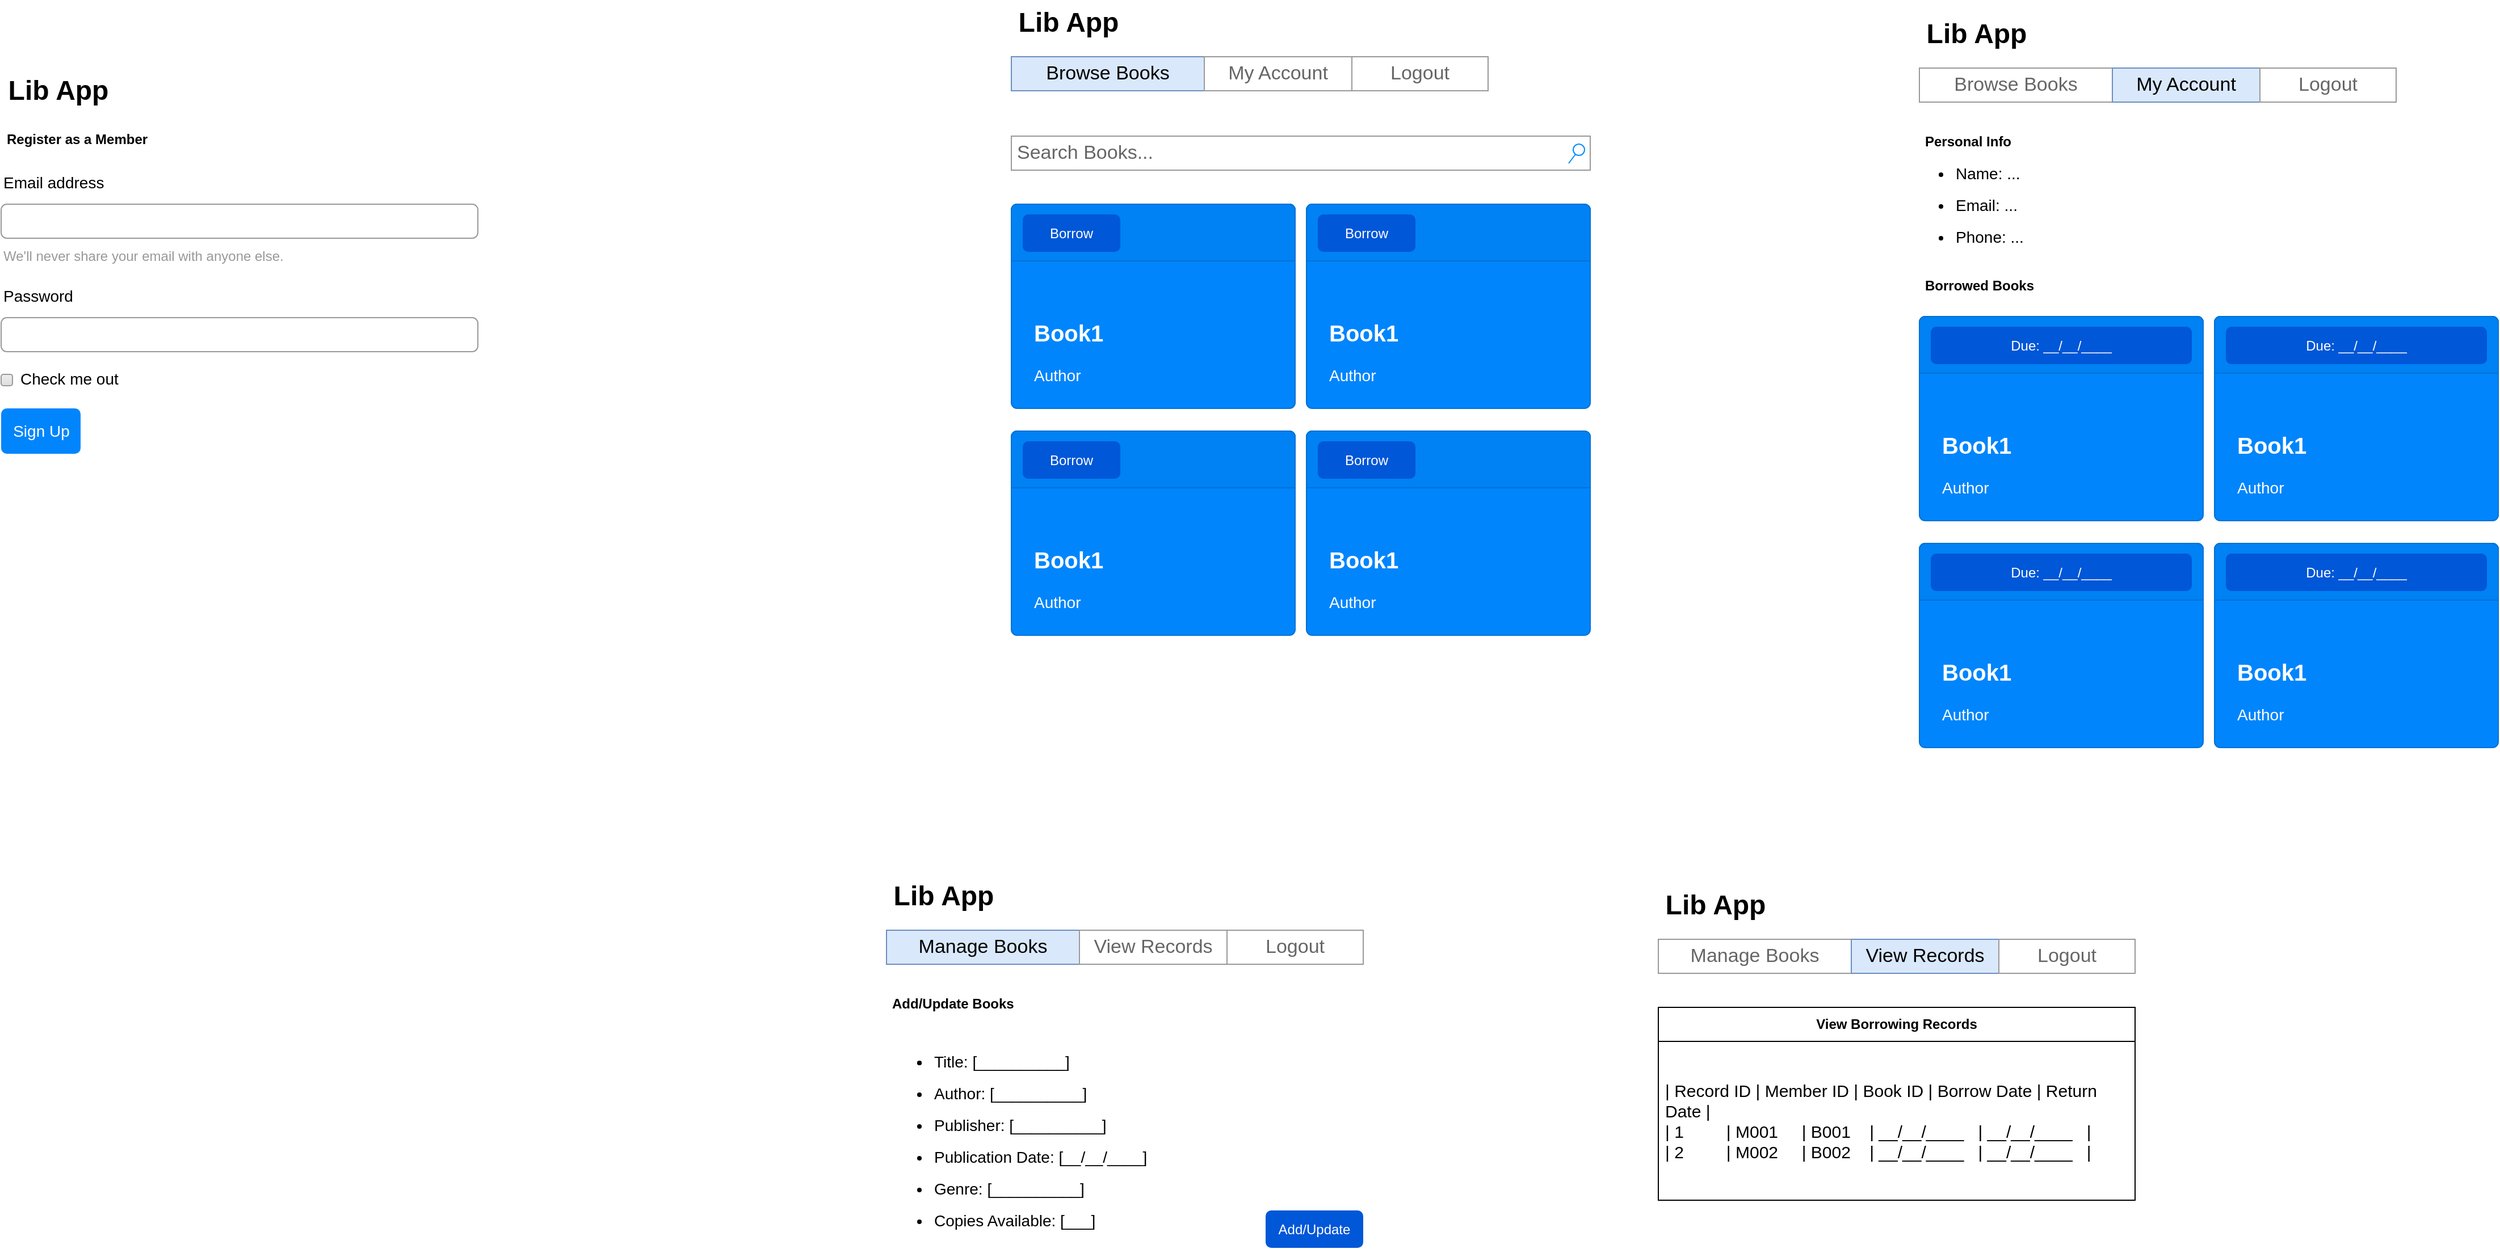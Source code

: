 <mxfile version="24.7.6" pages="3">
  <diagram name="Page-1" id="0YGSdIi3pWzssBNO3ysi">
    <mxGraphModel dx="4568" dy="1576" grid="1" gridSize="10" guides="1" tooltips="1" connect="1" arrows="1" fold="1" page="1" pageScale="1" pageWidth="850" pageHeight="1100" math="0" shadow="0">
      <root>
        <mxCell id="0" />
        <mxCell id="1" parent="0" />
        <mxCell id="WWXppitXivF2P4fgh3su-1" value="" style="swimlane;shape=mxgraph.bootstrap.anchor;strokeColor=#999999;fillColor=#ffffff;fontColor=#666666;childLayout=stackLayout;horizontal=0;startSize=0;horizontalStack=1;resizeParent=1;resizeParentMax=0;resizeLast=0;collapsible=0;marginBottom=0;whiteSpace=wrap;html=1;" vertex="1" parent="1">
          <mxGeometry x="-340" y="320" width="420" height="30" as="geometry" />
        </mxCell>
        <mxCell id="WWXppitXivF2P4fgh3su-3" value="Browse Books" style="text;strokeColor=#6c8ebf;align=center;verticalAlign=middle;spacingLeft=10;spacingRight=10;overflow=hidden;points=[[0,0.5],[1,0.5]];portConstraint=eastwest;rotatable=0;whiteSpace=wrap;html=1;fillColor=#dae8fc;fontSize=17;" vertex="1" parent="WWXppitXivF2P4fgh3su-1">
          <mxGeometry width="170" height="30" as="geometry" />
        </mxCell>
        <mxCell id="WWXppitXivF2P4fgh3su-4" value="My Account" style="text;strokeColor=inherit;align=center;verticalAlign=middle;spacingLeft=10;spacingRight=10;overflow=hidden;points=[[0,0.5],[1,0.5]];portConstraint=eastwest;rotatable=0;whiteSpace=wrap;html=1;fillColor=inherit;fontColor=inherit;fontSize=17;" vertex="1" parent="WWXppitXivF2P4fgh3su-1">
          <mxGeometry x="170" width="130" height="30" as="geometry" />
        </mxCell>
        <mxCell id="WWXppitXivF2P4fgh3su-5" value="Logout" style="text;strokeColor=inherit;align=center;verticalAlign=middle;spacingLeft=10;spacingRight=10;overflow=hidden;points=[[0,0.5],[1,0.5]];portConstraint=eastwest;rotatable=0;whiteSpace=wrap;html=1;fillColor=inherit;fontColor=inherit;fontSize=17;" vertex="1" parent="WWXppitXivF2P4fgh3su-1">
          <mxGeometry x="300" width="120" height="30" as="geometry" />
        </mxCell>
        <mxCell id="WWXppitXivF2P4fgh3su-14" value="Search Books..." style="strokeWidth=1;shadow=0;dashed=0;align=center;html=1;shape=mxgraph.mockup.forms.searchBox;strokeColor=#999999;mainText=;strokeColor2=#008cff;fontColor=#666666;fontSize=17;align=left;spacingLeft=3;whiteSpace=wrap;" vertex="1" parent="1">
          <mxGeometry x="-340" y="390" width="510" height="30" as="geometry" />
        </mxCell>
        <mxCell id="WWXppitXivF2P4fgh3su-17" value="&lt;b&gt;&lt;font style=&quot;font-size: 20px&quot;&gt;Book1&lt;/font&gt;&lt;/b&gt;&lt;br style=&quot;font-size: 14px&quot;&gt;&lt;br style=&quot;font-size: 14px&quot;&gt;Author" style="html=1;shadow=0;dashed=0;shape=mxgraph.bootstrap.rrect;rSize=5;strokeColor=#0071D5;html=1;whiteSpace=wrap;fillColor=#0085FC;fontColor=#ffffff;verticalAlign=bottom;align=left;spacing=20;spacingBottom=0;fontSize=14;" vertex="1" parent="1">
          <mxGeometry x="-340" y="450" width="250" height="180" as="geometry" />
        </mxCell>
        <mxCell id="WWXppitXivF2P4fgh3su-18" value="" style="html=1;shadow=0;dashed=0;shape=mxgraph.bootstrap.topButton;rSize=5;perimeter=none;whiteSpace=wrap;fillColor=#0081F4;strokeColor=#0071D5;fontColor=#ffffff;resizeWidth=1;fontSize=18;align=left;spacing=20;" vertex="1" parent="WWXppitXivF2P4fgh3su-17">
          <mxGeometry width="250" height="50" relative="1" as="geometry" />
        </mxCell>
        <mxCell id="j_sZR95B3NQtM3cPO6Pd-1" value="Borrow" style="rounded=1;fillColor=#0057D8;strokeColor=none;html=1;whiteSpace=wrap;fontColor=#ffffff;align=center;verticalAlign=middle;fontStyle=0;fontSize=12;sketch=0;" vertex="1" parent="WWXppitXivF2P4fgh3su-17">
          <mxGeometry x="10" y="9" width="86" height="33" as="geometry" />
        </mxCell>
        <mxCell id="zRgb0IUWuFot1mTM46Cf-1" value="Lib App" style="text;strokeColor=none;fillColor=none;html=1;fontSize=24;fontStyle=1;verticalAlign=middle;align=center;" vertex="1" parent="1">
          <mxGeometry x="-340" y="270" width="100" height="40" as="geometry" />
        </mxCell>
        <mxCell id="j_sZR95B3NQtM3cPO6Pd-2" value="&lt;b&gt;&lt;font style=&quot;font-size: 20px&quot;&gt;Book1&lt;/font&gt;&lt;/b&gt;&lt;br style=&quot;font-size: 14px&quot;&gt;&lt;br style=&quot;font-size: 14px&quot;&gt;Author" style="html=1;shadow=0;dashed=0;shape=mxgraph.bootstrap.rrect;rSize=5;strokeColor=#0071D5;html=1;whiteSpace=wrap;fillColor=#0085FC;fontColor=#ffffff;verticalAlign=bottom;align=left;spacing=20;spacingBottom=0;fontSize=14;" vertex="1" parent="1">
          <mxGeometry x="-80" y="450" width="250" height="180" as="geometry" />
        </mxCell>
        <mxCell id="j_sZR95B3NQtM3cPO6Pd-3" value="" style="html=1;shadow=0;dashed=0;shape=mxgraph.bootstrap.topButton;rSize=5;perimeter=none;whiteSpace=wrap;fillColor=#0081F4;strokeColor=#0071D5;fontColor=#ffffff;resizeWidth=1;fontSize=18;align=left;spacing=20;" vertex="1" parent="j_sZR95B3NQtM3cPO6Pd-2">
          <mxGeometry width="250" height="50" relative="1" as="geometry" />
        </mxCell>
        <mxCell id="j_sZR95B3NQtM3cPO6Pd-4" value="Borrow" style="rounded=1;fillColor=#0057D8;strokeColor=none;html=1;whiteSpace=wrap;fontColor=#ffffff;align=center;verticalAlign=middle;fontStyle=0;fontSize=12;sketch=0;" vertex="1" parent="j_sZR95B3NQtM3cPO6Pd-2">
          <mxGeometry x="10" y="9" width="86" height="33" as="geometry" />
        </mxCell>
        <mxCell id="j_sZR95B3NQtM3cPO6Pd-5" value="&lt;b&gt;&lt;font style=&quot;font-size: 20px&quot;&gt;Book1&lt;/font&gt;&lt;/b&gt;&lt;br style=&quot;font-size: 14px&quot;&gt;&lt;br style=&quot;font-size: 14px&quot;&gt;Author" style="html=1;shadow=0;dashed=0;shape=mxgraph.bootstrap.rrect;rSize=5;strokeColor=#0071D5;html=1;whiteSpace=wrap;fillColor=#0085FC;fontColor=#ffffff;verticalAlign=bottom;align=left;spacing=20;spacingBottom=0;fontSize=14;" vertex="1" parent="1">
          <mxGeometry x="-340" y="650" width="250" height="180" as="geometry" />
        </mxCell>
        <mxCell id="j_sZR95B3NQtM3cPO6Pd-6" value="" style="html=1;shadow=0;dashed=0;shape=mxgraph.bootstrap.topButton;rSize=5;perimeter=none;whiteSpace=wrap;fillColor=#0081F4;strokeColor=#0071D5;fontColor=#ffffff;resizeWidth=1;fontSize=18;align=left;spacing=20;" vertex="1" parent="j_sZR95B3NQtM3cPO6Pd-5">
          <mxGeometry width="250" height="50" relative="1" as="geometry" />
        </mxCell>
        <mxCell id="j_sZR95B3NQtM3cPO6Pd-7" value="Borrow" style="rounded=1;fillColor=#0057D8;strokeColor=none;html=1;whiteSpace=wrap;fontColor=#ffffff;align=center;verticalAlign=middle;fontStyle=0;fontSize=12;sketch=0;" vertex="1" parent="j_sZR95B3NQtM3cPO6Pd-5">
          <mxGeometry x="10" y="9" width="86" height="33" as="geometry" />
        </mxCell>
        <mxCell id="j_sZR95B3NQtM3cPO6Pd-8" value="&lt;b&gt;&lt;font style=&quot;font-size: 20px&quot;&gt;Book1&lt;/font&gt;&lt;/b&gt;&lt;br style=&quot;font-size: 14px&quot;&gt;&lt;br style=&quot;font-size: 14px&quot;&gt;Author" style="html=1;shadow=0;dashed=0;shape=mxgraph.bootstrap.rrect;rSize=5;strokeColor=#0071D5;html=1;whiteSpace=wrap;fillColor=#0085FC;fontColor=#ffffff;verticalAlign=bottom;align=left;spacing=20;spacingBottom=0;fontSize=14;" vertex="1" parent="1">
          <mxGeometry x="-80" y="650" width="250" height="180" as="geometry" />
        </mxCell>
        <mxCell id="j_sZR95B3NQtM3cPO6Pd-9" value="" style="html=1;shadow=0;dashed=0;shape=mxgraph.bootstrap.topButton;rSize=5;perimeter=none;whiteSpace=wrap;fillColor=#0081F4;strokeColor=#0071D5;fontColor=#ffffff;resizeWidth=1;fontSize=18;align=left;spacing=20;" vertex="1" parent="j_sZR95B3NQtM3cPO6Pd-8">
          <mxGeometry width="250" height="50" relative="1" as="geometry" />
        </mxCell>
        <mxCell id="j_sZR95B3NQtM3cPO6Pd-10" value="Borrow" style="rounded=1;fillColor=#0057D8;strokeColor=none;html=1;whiteSpace=wrap;fontColor=#ffffff;align=center;verticalAlign=middle;fontStyle=0;fontSize=12;sketch=0;" vertex="1" parent="j_sZR95B3NQtM3cPO6Pd-8">
          <mxGeometry x="10" y="9" width="86" height="33" as="geometry" />
        </mxCell>
        <mxCell id="juu4pUJvwcHYDgRE1Upf-1" value="Email address" style="fillColor=none;strokeColor=none;align=left;fontSize=14;" vertex="1" parent="1">
          <mxGeometry x="-1230" y="410.0" width="260" height="40" as="geometry" />
        </mxCell>
        <mxCell id="juu4pUJvwcHYDgRE1Upf-2" value="" style="html=1;shadow=0;dashed=0;shape=mxgraph.bootstrap.rrect;rSize=5;fillColor=none;strokeColor=#999999;align=left;spacing=15;fontSize=14;fontColor=#6C767D;" vertex="1" parent="1">
          <mxGeometry x="-1230" y="450" width="420" height="30" as="geometry" />
        </mxCell>
        <mxCell id="juu4pUJvwcHYDgRE1Upf-3" value="We&#39;ll never share your email with anyone else." style="fillColor=none;strokeColor=none;align=left;spacing=2;fontSize=12;fontColor=#999999;" vertex="1" parent="1">
          <mxGeometry x="-1230" y="480.0" width="260" height="30" as="geometry" />
        </mxCell>
        <mxCell id="juu4pUJvwcHYDgRE1Upf-4" value="Password" style="fillColor=none;strokeColor=none;align=left;fontSize=14;" vertex="1" parent="1">
          <mxGeometry x="-1230" y="510.0" width="260" height="40" as="geometry" />
        </mxCell>
        <mxCell id="juu4pUJvwcHYDgRE1Upf-5" value="" style="html=1;shadow=0;dashed=0;shape=mxgraph.bootstrap.rrect;rSize=5;fillColor=none;strokeColor=#999999;align=left;spacing=15;fontSize=14;fontColor=#6C767D;" vertex="1" parent="1">
          <mxGeometry x="-1230" y="550" width="420" height="30" as="geometry" />
        </mxCell>
        <mxCell id="juu4pUJvwcHYDgRE1Upf-6" value="Check me out" style="html=1;shadow=0;dashed=0;shape=mxgraph.bootstrap.rrect;rSize=2;fillColor=#EDEDED;strokeColor=#999999;align=left;fontSize=14;fontColor=#000000;labelPosition=right;verticalLabelPosition=middle;verticalAlign=middle;spacingLeft=5;spacingTop=-2;gradientColor=#DEDEDE;" vertex="1" parent="1">
          <mxGeometry x="-1230" y="600.0" width="10" height="10" as="geometry" />
        </mxCell>
        <mxCell id="juu4pUJvwcHYDgRE1Upf-7" value="Sign Up" style="html=1;shadow=0;dashed=0;shape=mxgraph.bootstrap.rrect;rSize=5;fillColor=#0085FC;strokeColor=none;align=center;fontSize=14;fontColor=#FFFFFF;" vertex="1" parent="1">
          <mxGeometry x="-1230" y="630.0" width="70" height="40" as="geometry" />
        </mxCell>
        <mxCell id="juu4pUJvwcHYDgRE1Upf-30" value="" style="swimlane;shape=mxgraph.bootstrap.anchor;strokeColor=#999999;fillColor=#ffffff;fontColor=#666666;childLayout=stackLayout;horizontal=0;startSize=0;horizontalStack=1;resizeParent=1;resizeParentMax=0;resizeLast=0;collapsible=0;marginBottom=0;whiteSpace=wrap;html=1;" vertex="1" parent="1">
          <mxGeometry x="460" y="330" width="420" height="30" as="geometry" />
        </mxCell>
        <mxCell id="juu4pUJvwcHYDgRE1Upf-32" value="Browse Books" style="text;strokeColor=inherit;align=center;verticalAlign=middle;spacingLeft=10;spacingRight=10;overflow=hidden;points=[[0,0.5],[1,0.5]];portConstraint=eastwest;rotatable=0;whiteSpace=wrap;html=1;fillColor=inherit;fontColor=inherit;fontSize=17;" vertex="1" parent="juu4pUJvwcHYDgRE1Upf-30">
          <mxGeometry width="170" height="30" as="geometry" />
        </mxCell>
        <mxCell id="juu4pUJvwcHYDgRE1Upf-33" value="My Account" style="text;strokeColor=#6c8ebf;align=center;verticalAlign=middle;spacingLeft=10;spacingRight=10;overflow=hidden;points=[[0,0.5],[1,0.5]];portConstraint=eastwest;rotatable=0;whiteSpace=wrap;html=1;fillColor=#dae8fc;fontSize=17;" vertex="1" parent="juu4pUJvwcHYDgRE1Upf-30">
          <mxGeometry x="170" width="130" height="30" as="geometry" />
        </mxCell>
        <mxCell id="juu4pUJvwcHYDgRE1Upf-34" value="Logout" style="text;strokeColor=inherit;align=center;verticalAlign=middle;spacingLeft=10;spacingRight=10;overflow=hidden;points=[[0,0.5],[1,0.5]];portConstraint=eastwest;rotatable=0;whiteSpace=wrap;html=1;fillColor=inherit;fontColor=inherit;fontSize=17;" vertex="1" parent="juu4pUJvwcHYDgRE1Upf-30">
          <mxGeometry x="300" width="120" height="30" as="geometry" />
        </mxCell>
        <mxCell id="juu4pUJvwcHYDgRE1Upf-36" value="&lt;b&gt;&lt;font style=&quot;font-size: 20px&quot;&gt;Book1&lt;/font&gt;&lt;/b&gt;&lt;br style=&quot;font-size: 14px&quot;&gt;&lt;br style=&quot;font-size: 14px&quot;&gt;Author" style="html=1;shadow=0;dashed=0;shape=mxgraph.bootstrap.rrect;rSize=5;strokeColor=#0071D5;html=1;whiteSpace=wrap;fillColor=#0085FC;fontColor=#ffffff;verticalAlign=bottom;align=left;spacing=20;spacingBottom=0;fontSize=14;container=0;" vertex="1" parent="1">
          <mxGeometry x="460" y="549" width="250" height="180" as="geometry" />
        </mxCell>
        <mxCell id="juu4pUJvwcHYDgRE1Upf-39" value="Lib App" style="text;strokeColor=none;fillColor=none;html=1;fontSize=24;fontStyle=1;verticalAlign=middle;align=center;" vertex="1" parent="1">
          <mxGeometry x="460" y="280" width="100" height="40" as="geometry" />
        </mxCell>
        <mxCell id="juu4pUJvwcHYDgRE1Upf-50" value="Borrowed Books" style="text;align=left;fontStyle=1;verticalAlign=middle;spacingLeft=3;spacingRight=3;strokeColor=none;rotatable=0;points=[[0,0.5],[1,0.5]];portConstraint=eastwest;html=1;" vertex="1" parent="1">
          <mxGeometry x="460" y="509" width="80" height="26" as="geometry" />
        </mxCell>
        <mxCell id="juu4pUJvwcHYDgRE1Upf-37" value="" style="html=1;shadow=0;dashed=0;shape=mxgraph.bootstrap.topButton;rSize=5;perimeter=none;whiteSpace=wrap;fillColor=#0081F4;strokeColor=#0071D5;fontColor=#ffffff;resizeWidth=1;fontSize=18;align=left;spacing=20;" vertex="1" parent="1">
          <mxGeometry x="460" y="549" width="250" height="50" as="geometry" />
        </mxCell>
        <mxCell id="juu4pUJvwcHYDgRE1Upf-38" value="Due: __/__/____" style="rounded=1;fillColor=#0057D8;strokeColor=none;html=1;whiteSpace=wrap;fontColor=#ffffff;align=center;verticalAlign=middle;fontStyle=0;fontSize=12;sketch=0;" vertex="1" parent="1">
          <mxGeometry x="470" y="558" width="230" height="33" as="geometry" />
        </mxCell>
        <mxCell id="juu4pUJvwcHYDgRE1Upf-51" value="&lt;b&gt;&lt;font style=&quot;font-size: 20px&quot;&gt;Book1&lt;/font&gt;&lt;/b&gt;&lt;br style=&quot;font-size: 14px&quot;&gt;&lt;br style=&quot;font-size: 14px&quot;&gt;Author" style="html=1;shadow=0;dashed=0;shape=mxgraph.bootstrap.rrect;rSize=5;strokeColor=#0071D5;html=1;whiteSpace=wrap;fillColor=#0085FC;fontColor=#ffffff;verticalAlign=bottom;align=left;spacing=20;spacingBottom=0;fontSize=14;container=0;" vertex="1" parent="1">
          <mxGeometry x="720" y="549" width="250" height="180" as="geometry" />
        </mxCell>
        <mxCell id="juu4pUJvwcHYDgRE1Upf-52" value="" style="html=1;shadow=0;dashed=0;shape=mxgraph.bootstrap.topButton;rSize=5;perimeter=none;whiteSpace=wrap;fillColor=#0081F4;strokeColor=#0071D5;fontColor=#ffffff;resizeWidth=1;fontSize=18;align=left;spacing=20;" vertex="1" parent="1">
          <mxGeometry x="720" y="549" width="250" height="50" as="geometry" />
        </mxCell>
        <mxCell id="juu4pUJvwcHYDgRE1Upf-53" value="Due: __/__/____" style="rounded=1;fillColor=#0057D8;strokeColor=none;html=1;whiteSpace=wrap;fontColor=#ffffff;align=center;verticalAlign=middle;fontStyle=0;fontSize=12;sketch=0;" vertex="1" parent="1">
          <mxGeometry x="730" y="558" width="230" height="33" as="geometry" />
        </mxCell>
        <mxCell id="juu4pUJvwcHYDgRE1Upf-54" value="&lt;b&gt;&lt;font style=&quot;font-size: 20px&quot;&gt;Book1&lt;/font&gt;&lt;/b&gt;&lt;br style=&quot;font-size: 14px&quot;&gt;&lt;br style=&quot;font-size: 14px&quot;&gt;Author" style="html=1;shadow=0;dashed=0;shape=mxgraph.bootstrap.rrect;rSize=5;strokeColor=#0071D5;html=1;whiteSpace=wrap;fillColor=#0085FC;fontColor=#ffffff;verticalAlign=bottom;align=left;spacing=20;spacingBottom=0;fontSize=14;container=0;" vertex="1" parent="1">
          <mxGeometry x="460" y="749" width="250" height="180" as="geometry" />
        </mxCell>
        <mxCell id="juu4pUJvwcHYDgRE1Upf-55" value="" style="html=1;shadow=0;dashed=0;shape=mxgraph.bootstrap.topButton;rSize=5;perimeter=none;whiteSpace=wrap;fillColor=#0081F4;strokeColor=#0071D5;fontColor=#ffffff;resizeWidth=1;fontSize=18;align=left;spacing=20;" vertex="1" parent="1">
          <mxGeometry x="460" y="749" width="250" height="50" as="geometry" />
        </mxCell>
        <mxCell id="juu4pUJvwcHYDgRE1Upf-56" value="Due: __/__/____" style="rounded=1;fillColor=#0057D8;strokeColor=none;html=1;whiteSpace=wrap;fontColor=#ffffff;align=center;verticalAlign=middle;fontStyle=0;fontSize=12;sketch=0;" vertex="1" parent="1">
          <mxGeometry x="470" y="758" width="230" height="33" as="geometry" />
        </mxCell>
        <mxCell id="juu4pUJvwcHYDgRE1Upf-57" value="&lt;b&gt;&lt;font style=&quot;font-size: 20px&quot;&gt;Book1&lt;/font&gt;&lt;/b&gt;&lt;br style=&quot;font-size: 14px&quot;&gt;&lt;br style=&quot;font-size: 14px&quot;&gt;Author" style="html=1;shadow=0;dashed=0;shape=mxgraph.bootstrap.rrect;rSize=5;strokeColor=#0071D5;html=1;whiteSpace=wrap;fillColor=#0085FC;fontColor=#ffffff;verticalAlign=bottom;align=left;spacing=20;spacingBottom=0;fontSize=14;container=0;" vertex="1" parent="1">
          <mxGeometry x="720" y="749" width="250" height="180" as="geometry" />
        </mxCell>
        <mxCell id="juu4pUJvwcHYDgRE1Upf-58" value="" style="html=1;shadow=0;dashed=0;shape=mxgraph.bootstrap.topButton;rSize=5;perimeter=none;whiteSpace=wrap;fillColor=#0081F4;strokeColor=#0071D5;fontColor=#ffffff;resizeWidth=1;fontSize=18;align=left;spacing=20;" vertex="1" parent="1">
          <mxGeometry x="720" y="749" width="250" height="50" as="geometry" />
        </mxCell>
        <mxCell id="juu4pUJvwcHYDgRE1Upf-59" value="Due: __/__/____" style="rounded=1;fillColor=#0057D8;strokeColor=none;html=1;whiteSpace=wrap;fontColor=#ffffff;align=center;verticalAlign=middle;fontStyle=0;fontSize=12;sketch=0;" vertex="1" parent="1">
          <mxGeometry x="730" y="758" width="230" height="33" as="geometry" />
        </mxCell>
        <mxCell id="juu4pUJvwcHYDgRE1Upf-60" value="Personal Info" style="text;align=left;fontStyle=1;verticalAlign=middle;spacingLeft=3;spacingRight=3;strokeColor=none;rotatable=0;points=[[0,0.5],[1,0.5]];portConstraint=eastwest;html=1;" vertex="1" parent="1">
          <mxGeometry x="460" y="382" width="80" height="26" as="geometry" />
        </mxCell>
        <mxCell id="juu4pUJvwcHYDgRE1Upf-61" value="&lt;ul style=&quot;font-size: 14px; line-height: 200%;&quot;&gt;&lt;li style=&quot;font-size: 14px;&quot;&gt;Name: ...&lt;/li&gt;&lt;li style=&quot;font-size: 14px;&quot;&gt;Email: ...&lt;/li&gt;&lt;li style=&quot;font-size: 14px;&quot;&gt;Phone: ...&amp;nbsp;&lt;/li&gt;&lt;/ul&gt;" style="text;strokeColor=none;fillColor=none;html=1;whiteSpace=wrap;verticalAlign=middle;overflow=hidden;fontSize=14;" vertex="1" parent="1">
          <mxGeometry x="450" y="390" width="290" height="120" as="geometry" />
        </mxCell>
        <mxCell id="juu4pUJvwcHYDgRE1Upf-80" value="" style="swimlane;shape=mxgraph.bootstrap.anchor;strokeColor=#999999;fillColor=#ffffff;fontColor=#666666;childLayout=stackLayout;horizontal=0;startSize=0;horizontalStack=1;resizeParent=1;resizeParentMax=0;resizeLast=0;collapsible=0;marginBottom=0;whiteSpace=wrap;html=1;" vertex="1" parent="1">
          <mxGeometry x="-450" y="1090" width="420" height="30" as="geometry" />
        </mxCell>
        <mxCell id="juu4pUJvwcHYDgRE1Upf-81" value="Manage Books" style="text;strokeColor=#6c8ebf;align=center;verticalAlign=middle;spacingLeft=10;spacingRight=10;overflow=hidden;points=[[0,0.5],[1,0.5]];portConstraint=eastwest;rotatable=0;whiteSpace=wrap;html=1;fillColor=#dae8fc;fontSize=17;" vertex="1" parent="juu4pUJvwcHYDgRE1Upf-80">
          <mxGeometry width="170" height="30" as="geometry" />
        </mxCell>
        <mxCell id="juu4pUJvwcHYDgRE1Upf-82" value="View Records" style="text;strokeColor=inherit;align=center;verticalAlign=middle;spacingLeft=10;spacingRight=10;overflow=hidden;points=[[0,0.5],[1,0.5]];portConstraint=eastwest;rotatable=0;whiteSpace=wrap;html=1;fillColor=inherit;fontColor=inherit;fontSize=17;" vertex="1" parent="juu4pUJvwcHYDgRE1Upf-80">
          <mxGeometry x="170" width="130" height="30" as="geometry" />
        </mxCell>
        <mxCell id="juu4pUJvwcHYDgRE1Upf-83" value="Logout" style="text;strokeColor=inherit;align=center;verticalAlign=middle;spacingLeft=10;spacingRight=10;overflow=hidden;points=[[0,0.5],[1,0.5]];portConstraint=eastwest;rotatable=0;whiteSpace=wrap;html=1;fillColor=inherit;fontColor=inherit;fontSize=17;" vertex="1" parent="juu4pUJvwcHYDgRE1Upf-80">
          <mxGeometry x="300" width="120" height="30" as="geometry" />
        </mxCell>
        <mxCell id="juu4pUJvwcHYDgRE1Upf-84" value="Lib App" style="text;strokeColor=none;fillColor=none;html=1;fontSize=24;fontStyle=1;verticalAlign=middle;align=center;" vertex="1" parent="1">
          <mxGeometry x="-450" y="1040" width="100" height="40" as="geometry" />
        </mxCell>
        <mxCell id="juu4pUJvwcHYDgRE1Upf-86" value="Add/Update Books" style="text;align=left;fontStyle=1;verticalAlign=middle;spacingLeft=3;spacingRight=3;strokeColor=none;rotatable=0;points=[[0,0.5],[1,0.5]];portConstraint=eastwest;html=1;" vertex="1" parent="1">
          <mxGeometry x="-450" y="1142" width="80" height="26" as="geometry" />
        </mxCell>
        <mxCell id="juu4pUJvwcHYDgRE1Upf-87" value="&lt;ul style=&quot;line-height: 200%;&quot;&gt;&lt;li style=&quot;&quot;&gt;&lt;li style=&quot;&quot;&gt;Title: [__________]&lt;/li&gt;&lt;li style=&quot;&quot;&gt;Author: [__________]&amp;nbsp; &amp;nbsp;&amp;nbsp;&lt;/li&gt;&lt;li style=&quot;&quot;&gt;Publisher: [__________]&amp;nbsp;&lt;/li&gt;&lt;li style=&quot;&quot;&gt;Publication Date: [__/__/____]&amp;nbsp;&lt;/li&gt;&lt;li style=&quot;&quot;&gt;Genre: [__________]&amp;nbsp; &amp;nbsp; &amp;nbsp;&lt;/li&gt;&lt;li style=&quot;&quot;&gt;Copies Available: [___]&lt;/li&gt;&lt;/li&gt;&lt;/ul&gt;" style="text;strokeColor=none;fillColor=none;html=1;whiteSpace=wrap;verticalAlign=middle;overflow=hidden;fontSize=14;" vertex="1" parent="1">
          <mxGeometry x="-450" y="1175" width="290" height="180" as="geometry" />
        </mxCell>
        <mxCell id="juu4pUJvwcHYDgRE1Upf-88" value="Add/Update" style="rounded=1;fillColor=#0057D8;strokeColor=none;html=1;whiteSpace=wrap;fontColor=#ffffff;align=center;verticalAlign=middle;fontStyle=0;fontSize=12;sketch=0;" vertex="1" parent="1">
          <mxGeometry x="-116" y="1337" width="86" height="33" as="geometry" />
        </mxCell>
        <mxCell id="juu4pUJvwcHYDgRE1Upf-90" value="" style="swimlane;shape=mxgraph.bootstrap.anchor;strokeColor=#999999;fillColor=#ffffff;fontColor=#666666;childLayout=stackLayout;horizontal=0;startSize=0;horizontalStack=1;resizeParent=1;resizeParentMax=0;resizeLast=0;collapsible=0;marginBottom=0;whiteSpace=wrap;html=1;" vertex="1" parent="1">
          <mxGeometry x="230" y="1098" width="420" height="30" as="geometry" />
        </mxCell>
        <mxCell id="juu4pUJvwcHYDgRE1Upf-91" value="Manage Books" style="text;strokeColor=inherit;align=center;verticalAlign=middle;spacingLeft=10;spacingRight=10;overflow=hidden;points=[[0,0.5],[1,0.5]];portConstraint=eastwest;rotatable=0;whiteSpace=wrap;html=1;fillColor=inherit;fontColor=inherit;fontSize=17;" vertex="1" parent="juu4pUJvwcHYDgRE1Upf-90">
          <mxGeometry width="170" height="30" as="geometry" />
        </mxCell>
        <mxCell id="juu4pUJvwcHYDgRE1Upf-92" value="View Records" style="text;strokeColor=#6c8ebf;align=center;verticalAlign=middle;spacingLeft=10;spacingRight=10;overflow=hidden;points=[[0,0.5],[1,0.5]];portConstraint=eastwest;rotatable=0;whiteSpace=wrap;html=1;fillColor=#dae8fc;fontSize=17;" vertex="1" parent="juu4pUJvwcHYDgRE1Upf-90">
          <mxGeometry x="170" width="130" height="30" as="geometry" />
        </mxCell>
        <mxCell id="juu4pUJvwcHYDgRE1Upf-93" value="Logout" style="text;strokeColor=inherit;align=center;verticalAlign=middle;spacingLeft=10;spacingRight=10;overflow=hidden;points=[[0,0.5],[1,0.5]];portConstraint=eastwest;rotatable=0;whiteSpace=wrap;html=1;fillColor=inherit;fontColor=inherit;fontSize=17;" vertex="1" parent="juu4pUJvwcHYDgRE1Upf-90">
          <mxGeometry x="300" width="120" height="30" as="geometry" />
        </mxCell>
        <mxCell id="juu4pUJvwcHYDgRE1Upf-94" value="Lib App" style="text;strokeColor=none;fillColor=none;html=1;fontSize=24;fontStyle=1;verticalAlign=middle;align=center;" vertex="1" parent="1">
          <mxGeometry x="230" y="1048" width="100" height="40" as="geometry" />
        </mxCell>
        <mxCell id="juu4pUJvwcHYDgRE1Upf-99" value="&lt;span style=&quot;font-weight: 700; text-align: left; text-wrap: nowrap;&quot;&gt;View Borrowing Records&lt;/span&gt;" style="swimlane;fontStyle=0;childLayout=stackLayout;horizontal=1;startSize=30;horizontalStack=0;resizeParent=1;resizeParentMax=0;resizeLast=0;collapsible=1;marginBottom=0;whiteSpace=wrap;html=1;" vertex="1" parent="1">
          <mxGeometry x="230" y="1158" width="420" height="170" as="geometry" />
        </mxCell>
        <mxCell id="juu4pUJvwcHYDgRE1Upf-100" value="&lt;div style=&quot;font-size: 15px;&quot;&gt;&lt;font style=&quot;font-size: 15px;&quot;&gt;| Record ID | Member ID | Book ID | Borrow Date | Return Date |&lt;/font&gt;&lt;/div&gt;&lt;div style=&quot;font-size: 15px;&quot;&gt;&lt;font style=&quot;font-size: 15px;&quot;&gt;| 1&amp;nbsp; &amp;nbsp; &amp;nbsp; &amp;nbsp; &amp;nbsp;| M001&amp;nbsp; &amp;nbsp; &amp;nbsp;| B001&amp;nbsp; &amp;nbsp; | __/__/____&amp;nbsp; &amp;nbsp;| __/__/____&amp;nbsp; &amp;nbsp;|&lt;/font&gt;&lt;/div&gt;&lt;div style=&quot;font-size: 15px;&quot;&gt;&lt;font style=&quot;font-size: 15px;&quot;&gt;| 2&amp;nbsp; &amp;nbsp; &amp;nbsp; &amp;nbsp; &amp;nbsp;| M002&amp;nbsp; &amp;nbsp; &amp;nbsp;| B002&amp;nbsp; &amp;nbsp; | __/__/____&amp;nbsp; &amp;nbsp;| __/__/____&amp;nbsp; &amp;nbsp;|&lt;/font&gt;&lt;/div&gt;" style="text;strokeColor=none;fillColor=none;align=left;verticalAlign=middle;spacingLeft=4;spacingRight=4;overflow=hidden;points=[[0,0.5],[1,0.5]];portConstraint=eastwest;rotatable=0;whiteSpace=wrap;html=1;" vertex="1" parent="juu4pUJvwcHYDgRE1Upf-99">
          <mxGeometry y="30" width="420" height="140" as="geometry" />
        </mxCell>
        <mxCell id="juu4pUJvwcHYDgRE1Upf-103" value="Register as a Member" style="text;align=left;fontStyle=1;verticalAlign=middle;spacingLeft=3;spacingRight=3;strokeColor=none;rotatable=0;points=[[0,0.5],[1,0.5]];portConstraint=eastwest;html=1;" vertex="1" parent="1">
          <mxGeometry x="-1230" y="380" width="80" height="26" as="geometry" />
        </mxCell>
        <mxCell id="juu4pUJvwcHYDgRE1Upf-104" value="Lib App" style="text;strokeColor=none;fillColor=none;html=1;fontSize=24;fontStyle=1;verticalAlign=middle;align=center;" vertex="1" parent="1">
          <mxGeometry x="-1230" y="330" width="100" height="40" as="geometry" />
        </mxCell>
      </root>
    </mxGraphModel>
  </diagram>
  <diagram id="L-F6ppLiKRkGQRgF6qrg" name="Page-2">
    <mxGraphModel dx="2049" dy="1126" grid="1" gridSize="10" guides="1" tooltips="1" connect="1" arrows="1" fold="1" page="1" pageScale="1" pageWidth="850" pageHeight="1100" math="0" shadow="0">
      <root>
        <mxCell id="0" />
        <mxCell id="1" parent="0" />
      </root>
    </mxGraphModel>
  </diagram>
  <diagram id="JbJnO7TBySEy7cn3oZL0" name="Page-3">
    <mxGraphModel dx="1434" dy="788" grid="1" gridSize="10" guides="1" tooltips="1" connect="1" arrows="1" fold="1" page="1" pageScale="1" pageWidth="850" pageHeight="1100" math="0" shadow="0">
      <root>
        <mxCell id="0" />
        <mxCell id="1" parent="0" />
      </root>
    </mxGraphModel>
  </diagram>
</mxfile>

